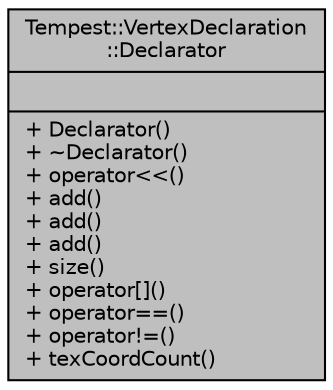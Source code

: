 digraph "Tempest::VertexDeclaration::Declarator"
{
  edge [fontname="Helvetica",fontsize="10",labelfontname="Helvetica",labelfontsize="10"];
  node [fontname="Helvetica",fontsize="10",shape=record];
  Node1 [label="{Tempest::VertexDeclaration\l::Declarator\n||+ Declarator()\l+ ~Declarator()\l+ operator\<\<()\l+ add()\l+ add()\l+ add()\l+ size()\l+ operator[]()\l+ operator==()\l+ operator!=()\l+ texCoordCount()\l}",height=0.2,width=0.4,color="black", fillcolor="grey75", style="filled", fontcolor="black"];
}
